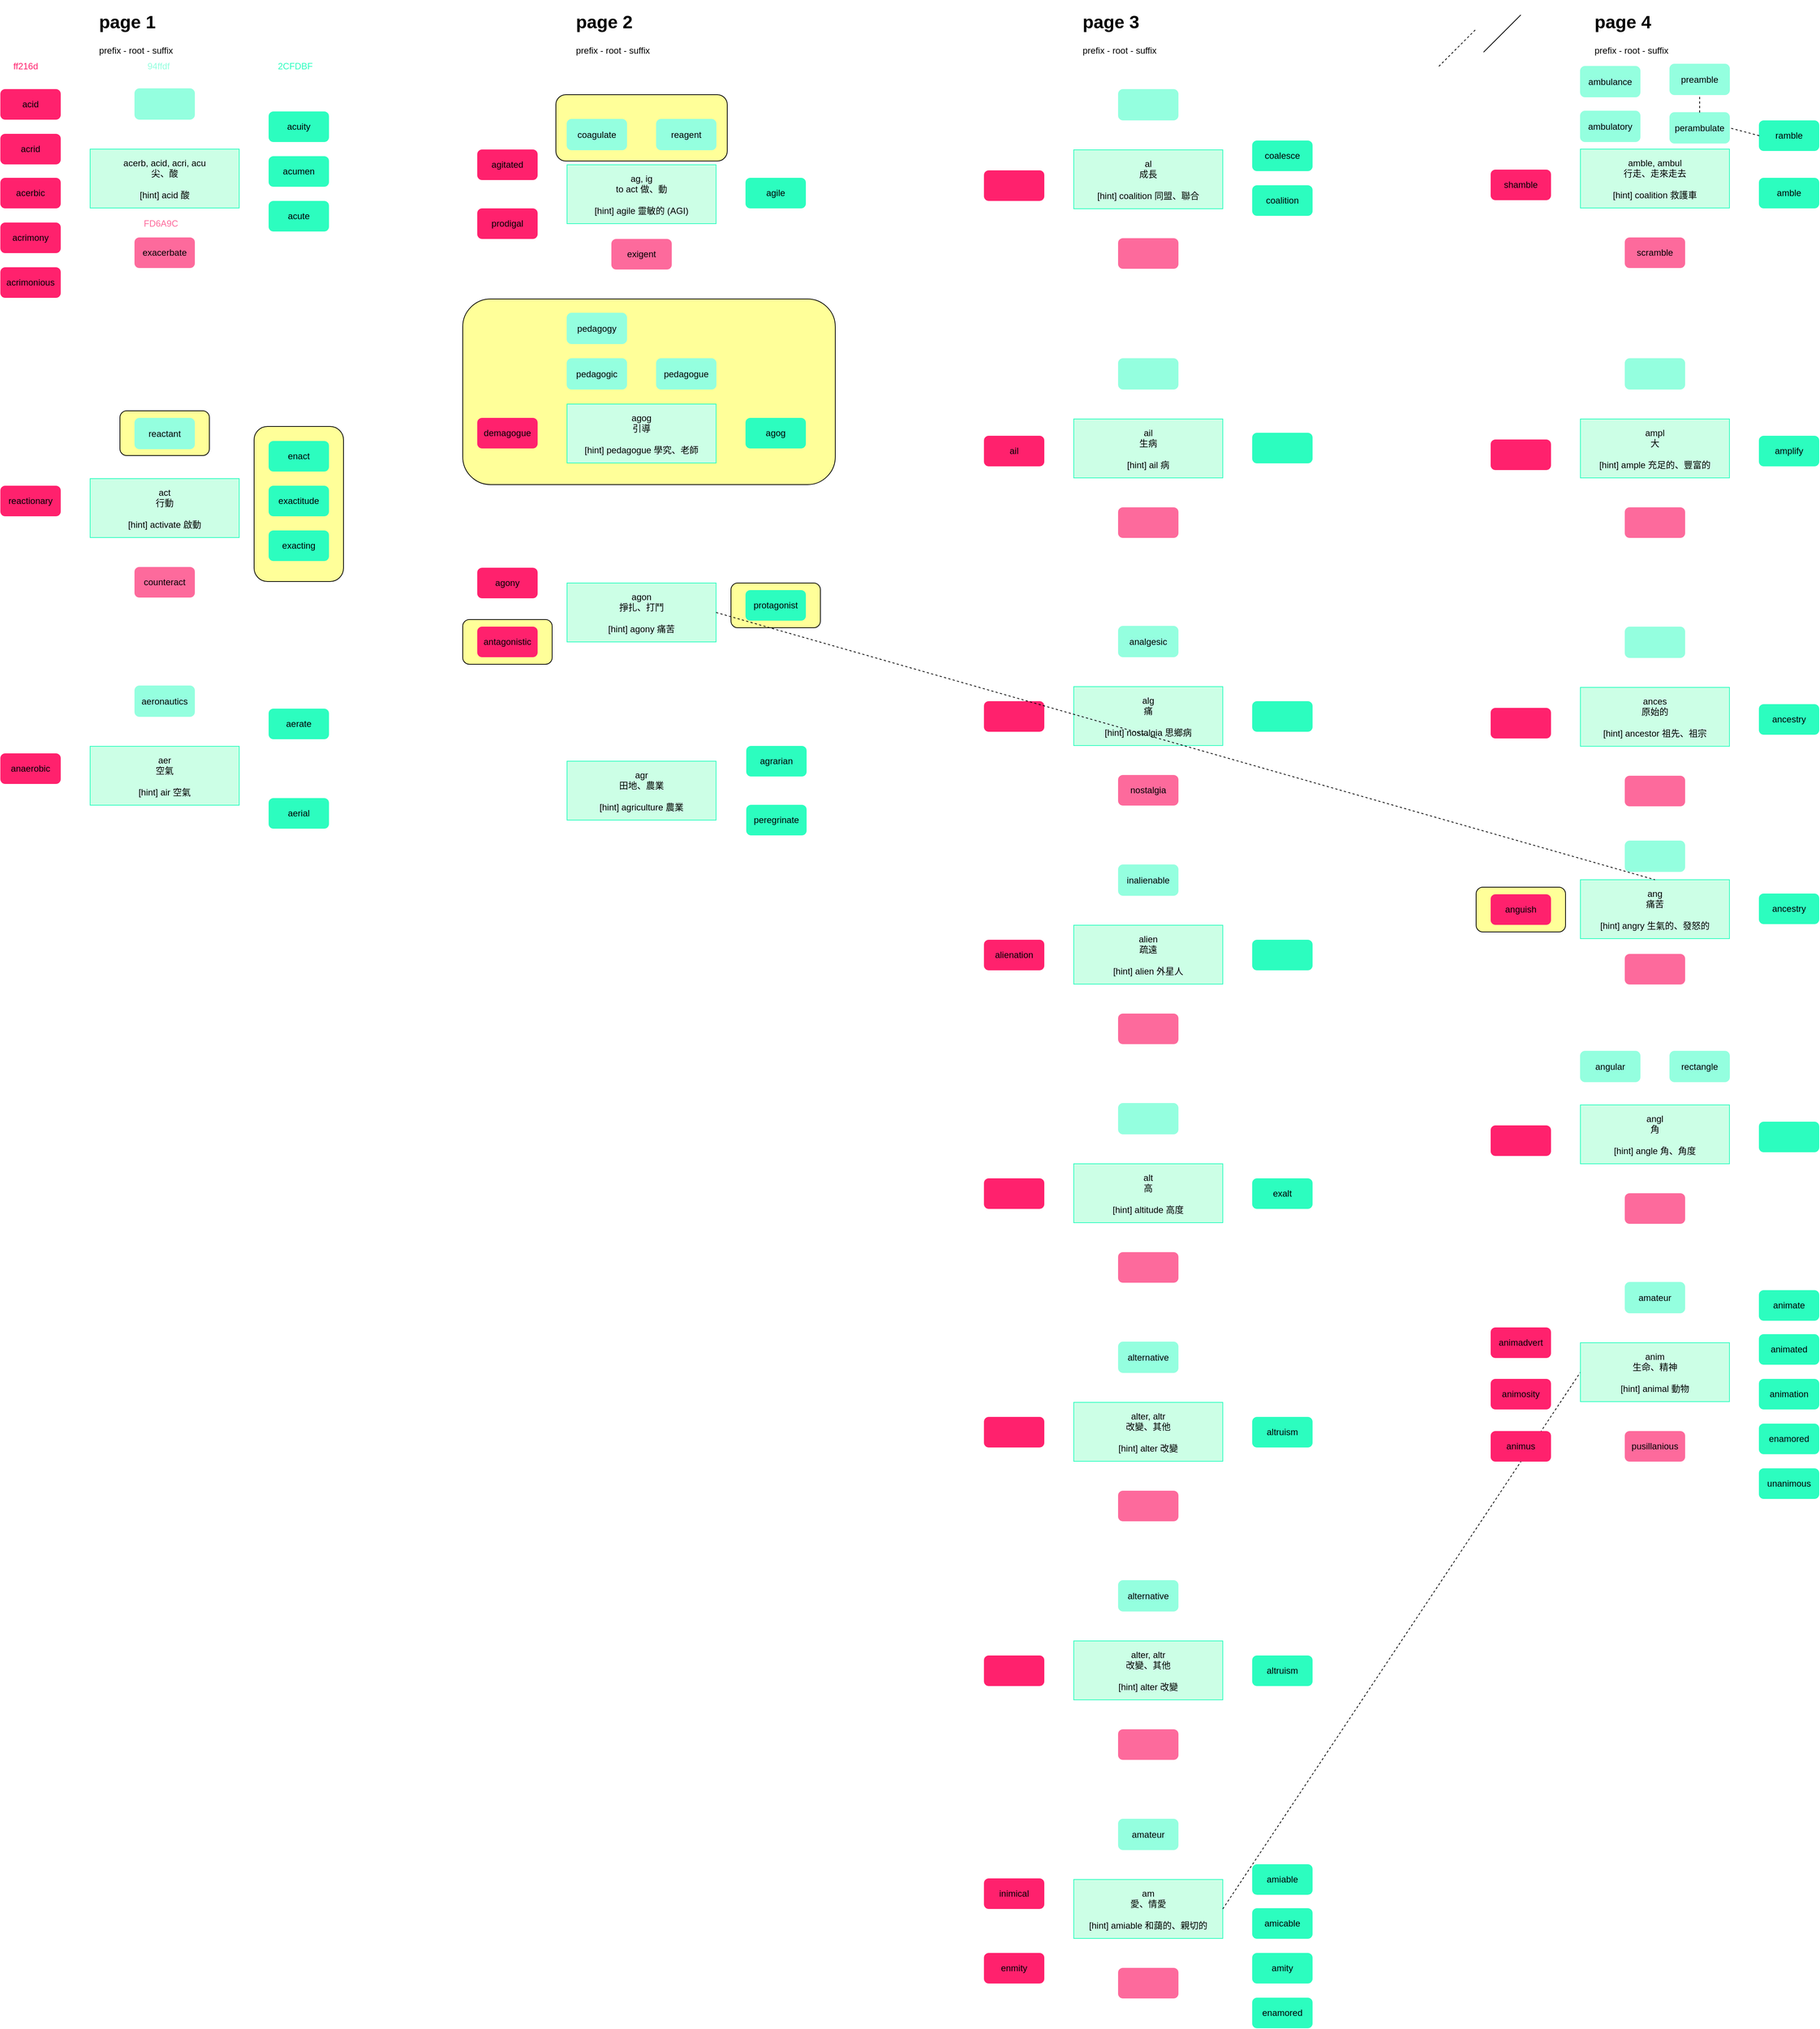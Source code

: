 <mxGraphModel dx="778" dy="581" grid="1" gridSize="10" guides="1" tooltips="1" connect="1" arrows="1" fold="1" page="1" pageScale="1" pageWidth="827" pageHeight="1169" background="#ffffff"><root><mxCell id="0"/><mxCell id="1" parent="0"/><mxCell id="87" value="" style="rounded=1;whiteSpace=wrap;html=1;fillColor=#FFFF99;" vertex="1" parent="1"><mxGeometry x="1180" y="782" width="120" height="60" as="geometry"/></mxCell><mxCell id="86" value="" style="rounded=1;whiteSpace=wrap;html=1;fillColor=#FFFF99;" vertex="1" parent="1"><mxGeometry x="820" y="831" width="120" height="60" as="geometry"/></mxCell><mxCell id="85" value="" style="rounded=1;whiteSpace=wrap;html=1;fillColor=#FFFF99;" vertex="1" parent="1"><mxGeometry x="820" y="401" width="500" height="249" as="geometry"/></mxCell><mxCell id="82" value="" style="rounded=1;whiteSpace=wrap;html=1;fillColor=#FFFF99;" vertex="1" parent="1"><mxGeometry x="945" y="127" width="230" height="89" as="geometry"/></mxCell><mxCell id="81" value="" style="rounded=1;whiteSpace=wrap;html=1;fillColor=#FFFF99;" vertex="1" parent="1"><mxGeometry x="540" y="572" width="120" height="208" as="geometry"/></mxCell><mxCell id="80" value="" style="rounded=1;whiteSpace=wrap;html=1;fillColor=#FFFF99;" vertex="1" parent="1"><mxGeometry x="360" y="551" width="120" height="60" as="geometry"/></mxCell><mxCell id="2" value="acerb, acid, acri, acu&lt;div&gt;&lt;/div&gt;&lt;div&gt;尖、酸&lt;/div&gt;&lt;div&gt;&lt;br&gt;&lt;/div&gt;&lt;div&gt;[hint] acid 酸&lt;/div&gt;" style="rounded=0;whiteSpace=wrap;html=1;strokeColor=#2CFDBF;fillColor=#CCFFE6;" parent="1" vertex="1"><mxGeometry x="320" y="200" width="200" height="79" as="geometry"/></mxCell><mxCell id="11" value="exacerbate" style="rounded=1;whiteSpace=wrap;html=1;fillColor=#fd6a9c;strokeColor=#fd6a9c;" parent="1" vertex="1"><mxGeometry x="380" y="319" width="80" height="40" as="geometry"/></mxCell><mxCell id="12" value="acid" style="rounded=1;whiteSpace=wrap;html=1;fillColor=#ff216d;strokeColor=#ff216d;" parent="1" vertex="1"><mxGeometry x="200" y="120" width="80" height="40" as="geometry"/></mxCell><mxCell id="13" value="acrid" style="rounded=1;whiteSpace=wrap;html=1;fillColor=#ff216d;strokeColor=#ff216d;" parent="1" vertex="1"><mxGeometry x="200" y="180" width="80" height="40" as="geometry"/></mxCell><mxCell id="14" value="acerbic" style="rounded=1;whiteSpace=wrap;html=1;fillColor=#ff216d;strokeColor=#ff216d;" parent="1" vertex="1"><mxGeometry x="200" y="239" width="80" height="40" as="geometry"/></mxCell><mxCell id="15" value="acrimony" style="rounded=1;whiteSpace=wrap;html=1;fillColor=#ff216d;strokeColor=#ff216d;" parent="1" vertex="1"><mxGeometry x="200" y="299" width="80" height="40" as="geometry"/></mxCell><mxCell id="16" value="acrimonious" style="rounded=1;whiteSpace=wrap;html=1;fillColor=#ff216d;strokeColor=#FF216D;" parent="1" vertex="1"><mxGeometry x="200" y="359" width="80" height="40" as="geometry"/></mxCell><mxCell id="17" value="acuity" style="rounded=1;whiteSpace=wrap;html=1;fillColor=#2CFDBF;strokeColor=#2CFDBF;" parent="1" vertex="1"><mxGeometry x="560" y="150" width="80" height="40" as="geometry"/></mxCell><mxCell id="18" value="acumen" style="rounded=1;whiteSpace=wrap;html=1;fillColor=#2CFDBF;strokeColor=#2CFDBF;" parent="1" vertex="1"><mxGeometry x="560" y="210" width="80" height="40" as="geometry"/></mxCell><mxCell id="19" value="acute" style="rounded=1;whiteSpace=wrap;html=1;strokeColor=#2CFDBF;fillColor=#2CFDBF;" parent="1" vertex="1"><mxGeometry x="560" y="270" width="80" height="40" as="geometry"/></mxCell><mxCell id="21" value="&lt;font color=&quot;#ff216d&quot;&gt;ff216d&lt;/font&gt;" style="text;html=1;resizable=0;points=[];autosize=1;align=left;verticalAlign=top;spacingTop=-4;" parent="1" vertex="1"><mxGeometry x="215" y="79" width="50" height="20" as="geometry"/></mxCell><mxCell id="22" value="&lt;font color=&quot;#2cfdbf&quot;&gt;2CFDBF&lt;/font&gt;" style="text;html=1;resizable=0;points=[];autosize=1;align=left;verticalAlign=top;spacingTop=-4;" parent="1" vertex="1"><mxGeometry x="570" y="79" width="60" height="20" as="geometry"/></mxCell><mxCell id="25" value="&lt;font color=&quot;#fd6a9c&quot;&gt;FD6A9C&lt;/font&gt;" style="text;html=1;resizable=0;points=[];autosize=1;align=left;verticalAlign=top;spacingTop=-4;" parent="1" vertex="1"><mxGeometry x="390" y="290" width="60" height="20" as="geometry"/></mxCell><mxCell id="26" value="" style="rounded=1;whiteSpace=wrap;html=1;strokeColor=#94ffdf;fillColor=#94ffdf;" parent="1" vertex="1"><mxGeometry x="380" y="119" width="80" height="41" as="geometry"/></mxCell><mxCell id="27" value="&lt;font color=&quot;#94ffdf&quot;&gt;94ffdf&lt;/font&gt;" style="text;html=1;resizable=0;points=[];autosize=1;align=left;verticalAlign=top;spacingTop=-4;" parent="1" vertex="1"><mxGeometry x="395" y="79" width="50" height="20" as="geometry"/></mxCell><mxCell id="28" value="&lt;div&gt;act&lt;/div&gt;&lt;div&gt;行動&lt;/div&gt;&lt;div&gt;&lt;br&gt;&lt;/div&gt;&lt;div&gt;[hint] activate 啟動&lt;/div&gt;" style="rounded=0;whiteSpace=wrap;html=1;strokeColor=#2CFDBF;fillColor=#CCFFE6;" vertex="1" parent="1"><mxGeometry x="320" y="642" width="200" height="79" as="geometry"/></mxCell><mxCell id="29" value="counteract" style="rounded=1;whiteSpace=wrap;html=1;fillColor=#fd6a9c;strokeColor=#fd6a9c;" vertex="1" parent="1"><mxGeometry x="380" y="761" width="80" height="40" as="geometry"/></mxCell><mxCell id="30" value="reactionary" style="rounded=1;whiteSpace=wrap;html=1;fillColor=#ff216d;strokeColor=#ff216d;" vertex="1" parent="1"><mxGeometry x="200" y="652" width="80" height="40" as="geometry"/></mxCell><mxCell id="35" value="enact" style="rounded=1;whiteSpace=wrap;html=1;fillColor=#2CFDBF;strokeColor=#2CFDBF;" vertex="1" parent="1"><mxGeometry x="560" y="592" width="80" height="40" as="geometry"/></mxCell><mxCell id="36" value="exactitude" style="rounded=1;whiteSpace=wrap;html=1;fillColor=#2CFDBF;strokeColor=#2CFDBF;" vertex="1" parent="1"><mxGeometry x="560" y="652" width="80" height="40" as="geometry"/></mxCell><mxCell id="37" value="exacting" style="rounded=1;whiteSpace=wrap;html=1;strokeColor=#2CFDBF;fillColor=#2CFDBF;" vertex="1" parent="1"><mxGeometry x="560" y="712" width="80" height="40" as="geometry"/></mxCell><mxCell id="38" value="reactant" style="rounded=1;whiteSpace=wrap;html=1;strokeColor=#94ffdf;fillColor=#94ffdf;" vertex="1" parent="1"><mxGeometry x="380" y="561" width="80" height="41" as="geometry"/></mxCell><mxCell id="39" value="&lt;div&gt;aer&lt;/div&gt;&lt;div&gt;空氣&lt;/div&gt;&lt;div&gt;&lt;br&gt;&lt;/div&gt;&lt;div&gt;[hint] air&amp;nbsp;&lt;span&gt;空氣&lt;/span&gt;&lt;/div&gt;" style="rounded=0;whiteSpace=wrap;html=1;strokeColor=#2CFDBF;fillColor=#CCFFE6;" vertex="1" parent="1"><mxGeometry x="320" y="1001" width="200" height="79" as="geometry"/></mxCell><mxCell id="41" value="anaerobic" style="rounded=1;whiteSpace=wrap;html=1;fillColor=#ff216d;strokeColor=#ff216d;" vertex="1" parent="1"><mxGeometry x="200" y="1011" width="80" height="40" as="geometry"/></mxCell><mxCell id="42" value="aerate" style="rounded=1;whiteSpace=wrap;html=1;fillColor=#2CFDBF;strokeColor=#2CFDBF;" vertex="1" parent="1"><mxGeometry x="560" y="951" width="80" height="40" as="geometry"/></mxCell><mxCell id="44" value="aerial" style="rounded=1;whiteSpace=wrap;html=1;strokeColor=#2CFDBF;fillColor=#2CFDBF;" vertex="1" parent="1"><mxGeometry x="560" y="1071" width="80" height="40" as="geometry"/></mxCell><mxCell id="45" value="aeronautics" style="rounded=1;whiteSpace=wrap;html=1;strokeColor=#94ffdf;fillColor=#94ffdf;" vertex="1" parent="1"><mxGeometry x="380" y="920" width="80" height="41" as="geometry"/></mxCell><mxCell id="46" value="&lt;div&gt;ag, ig&lt;/div&gt;&lt;div&gt;to act 做、動&lt;/div&gt;&lt;div&gt;&lt;br&gt;&lt;/div&gt;&lt;div&gt;[hint] agile 靈敏的 (AGI)&lt;/div&gt;" style="rounded=0;whiteSpace=wrap;html=1;strokeColor=#2CFDBF;fillColor=#CCFFE6;" vertex="1" parent="1"><mxGeometry x="960" y="221" width="200" height="79" as="geometry"/></mxCell><mxCell id="47" value="exigent" style="rounded=1;whiteSpace=wrap;html=1;fillColor=#fd6a9c;strokeColor=#fd6a9c;" vertex="1" parent="1"><mxGeometry x="1020" y="321" width="80" height="40" as="geometry"/></mxCell><mxCell id="48" value="agitated" style="rounded=1;whiteSpace=wrap;html=1;fillColor=#ff216d;strokeColor=#ff216d;" vertex="1" parent="1"><mxGeometry x="840" y="201" width="80" height="40" as="geometry"/></mxCell><mxCell id="49" value="agile" style="rounded=1;whiteSpace=wrap;html=1;fillColor=#2CFDBF;strokeColor=#2CFDBF;" vertex="1" parent="1"><mxGeometry x="1200" y="239" width="80" height="40" as="geometry"/></mxCell><mxCell id="52" value="coagulate" style="rounded=1;whiteSpace=wrap;html=1;strokeColor=#94ffdf;fillColor=#94ffdf;" vertex="1" parent="1"><mxGeometry x="960" y="160" width="80" height="41" as="geometry"/></mxCell><mxCell id="53" value="prodigal" style="rounded=1;whiteSpace=wrap;html=1;fillColor=#ff216d;strokeColor=#ff216d;" vertex="1" parent="1"><mxGeometry x="840" y="280" width="80" height="40" as="geometry"/></mxCell><mxCell id="54" value="reagent" style="rounded=1;whiteSpace=wrap;html=1;strokeColor=#94ffdf;fillColor=#94ffdf;" vertex="1" parent="1"><mxGeometry x="1080" y="160" width="80" height="41" as="geometry"/></mxCell><mxCell id="56" value="&lt;div&gt;agog&lt;/div&gt;&lt;div&gt;引導&lt;/div&gt;&lt;div&gt;&lt;br&gt;&lt;/div&gt;&lt;div&gt;[hint] pedagogue 學究、老師&lt;/div&gt;" style="rounded=0;whiteSpace=wrap;html=1;strokeColor=#2CFDBF;fillColor=#CCFFE6;" vertex="1" parent="1"><mxGeometry x="960" y="542" width="200" height="79" as="geometry"/></mxCell><mxCell id="58" value="demagogue" style="rounded=1;whiteSpace=wrap;html=1;fillColor=#ff216d;strokeColor=#ff216d;" vertex="1" parent="1"><mxGeometry x="840" y="561" width="80" height="40" as="geometry"/></mxCell><mxCell id="59" value="agog" style="rounded=1;whiteSpace=wrap;html=1;fillColor=#2CFDBF;strokeColor=#2CFDBF;" vertex="1" parent="1"><mxGeometry x="1200" y="561" width="80" height="40" as="geometry"/></mxCell><mxCell id="62" value="pedagogy" style="rounded=1;whiteSpace=wrap;html=1;strokeColor=#94ffdf;fillColor=#94ffdf;" vertex="1" parent="1"><mxGeometry x="960" y="420" width="80" height="41" as="geometry"/></mxCell><mxCell id="64" value="pedagogic" style="rounded=1;whiteSpace=wrap;html=1;strokeColor=#94ffdf;fillColor=#94ffdf;" vertex="1" parent="1"><mxGeometry x="960" y="481" width="80" height="41" as="geometry"/></mxCell><mxCell id="65" value="pedagogue" style="rounded=1;whiteSpace=wrap;html=1;strokeColor=#94ffdf;fillColor=#94ffdf;" vertex="1" parent="1"><mxGeometry x="1080" y="481" width="80" height="41" as="geometry"/></mxCell><mxCell id="66" value="&lt;div&gt;agon&lt;/div&gt;&lt;div&gt;掙扎、打鬥&lt;/div&gt;&lt;div&gt;&lt;br&gt;&lt;/div&gt;&lt;div&gt;[hint] agony 痛苦&lt;/div&gt;" style="rounded=0;whiteSpace=wrap;html=1;strokeColor=#2CFDBF;fillColor=#CCFFE6;" vertex="1" parent="1"><mxGeometry x="960" y="782" width="200" height="79" as="geometry"/></mxCell><mxCell id="68" value="agony" style="rounded=1;whiteSpace=wrap;html=1;fillColor=#ff216d;strokeColor=#ff216d;" vertex="1" parent="1"><mxGeometry x="840" y="762" width="80" height="40" as="geometry"/></mxCell><mxCell id="70" value="protagonist" style="rounded=1;whiteSpace=wrap;html=1;fillColor=#2CFDBF;strokeColor=#2CFDBF;" vertex="1" parent="1"><mxGeometry x="1200" y="792" width="80" height="40" as="geometry"/></mxCell><mxCell id="73" value="antagonistic" style="rounded=1;whiteSpace=wrap;html=1;fillColor=#ff216d;strokeColor=#ff216d;" vertex="1" parent="1"><mxGeometry x="840" y="841" width="80" height="40" as="geometry"/></mxCell><mxCell id="75" value="&lt;div&gt;agr&lt;/div&gt;&lt;div&gt;田地、農業&lt;/div&gt;&lt;div&gt;&lt;br&gt;&lt;/div&gt;&lt;div&gt;[hint] agriculture 農業&lt;/div&gt;" style="rounded=0;whiteSpace=wrap;html=1;strokeColor=#2CFDBF;fillColor=#CCFFE6;" vertex="1" parent="1"><mxGeometry x="960" y="1021" width="200" height="79" as="geometry"/></mxCell><mxCell id="77" value="agrarian" style="rounded=1;whiteSpace=wrap;html=1;fillColor=#2CFDBF;strokeColor=#2CFDBF;" vertex="1" parent="1"><mxGeometry x="1201" y="1001" width="80" height="40" as="geometry"/></mxCell><mxCell id="79" value="peregrinate" style="rounded=1;whiteSpace=wrap;html=1;fillColor=#2CFDBF;strokeColor=#2CFDBF;" vertex="1" parent="1"><mxGeometry x="1201" y="1080" width="80" height="40" as="geometry"/></mxCell><mxCell id="88" value="al&lt;div&gt;&lt;/div&gt;&lt;div&gt;成長&lt;/div&gt;&lt;div&gt;&lt;br&gt;&lt;/div&gt;&lt;div&gt;[hint] coalition 同盟、聯合&lt;/div&gt;" style="rounded=0;whiteSpace=wrap;html=1;strokeColor=#2CFDBF;fillColor=#CCFFE6;" vertex="1" parent="1"><mxGeometry x="1640" y="201" width="200" height="79" as="geometry"/></mxCell><mxCell id="89" value="" style="rounded=1;whiteSpace=wrap;html=1;fillColor=#fd6a9c;strokeColor=#fd6a9c;" vertex="1" parent="1"><mxGeometry x="1700" y="320" width="80" height="40" as="geometry"/></mxCell><mxCell id="91" value="" style="rounded=1;whiteSpace=wrap;html=1;fillColor=#ff216d;strokeColor=#ff216d;" vertex="1" parent="1"><mxGeometry x="1520" y="229" width="80" height="40" as="geometry"/></mxCell><mxCell id="95" value="coalesce" style="rounded=1;whiteSpace=wrap;html=1;fillColor=#2CFDBF;strokeColor=#2CFDBF;" vertex="1" parent="1"><mxGeometry x="1880" y="189" width="80" height="40" as="geometry"/></mxCell><mxCell id="96" value="coalition" style="rounded=1;whiteSpace=wrap;html=1;fillColor=#2CFDBF;strokeColor=#2CFDBF;" vertex="1" parent="1"><mxGeometry x="1880" y="249" width="80" height="40" as="geometry"/></mxCell><mxCell id="99" value="" style="rounded=1;whiteSpace=wrap;html=1;strokeColor=#94ffdf;fillColor=#94ffdf;" vertex="1" parent="1"><mxGeometry x="1700" y="120" width="80" height="41" as="geometry"/></mxCell><mxCell id="100" value="ail&lt;div&gt;&lt;/div&gt;&lt;div&gt;生病&lt;/div&gt;&lt;div&gt;&lt;br&gt;&lt;/div&gt;&lt;div&gt;[hint] ail 病&lt;/div&gt;" style="rounded=0;whiteSpace=wrap;html=1;strokeColor=#2CFDBF;fillColor=#CCFFE6;" vertex="1" parent="1"><mxGeometry x="1640" y="562" width="200" height="79" as="geometry"/></mxCell><mxCell id="101" value="" style="rounded=1;whiteSpace=wrap;html=1;fillColor=#fd6a9c;strokeColor=#fd6a9c;" vertex="1" parent="1"><mxGeometry x="1700" y="681" width="80" height="40" as="geometry"/></mxCell><mxCell id="104" value="ail" style="rounded=1;whiteSpace=wrap;html=1;fillColor=#ff216d;strokeColor=#ff216d;" vertex="1" parent="1"><mxGeometry x="1520" y="585" width="80" height="40" as="geometry"/></mxCell><mxCell id="107" value="" style="rounded=1;whiteSpace=wrap;html=1;fillColor=#2CFDBF;strokeColor=#2CFDBF;" vertex="1" parent="1"><mxGeometry x="1880" y="581" width="80" height="40" as="geometry"/></mxCell><mxCell id="109" value="" style="rounded=1;whiteSpace=wrap;html=1;strokeColor=#94ffdf;fillColor=#94ffdf;" vertex="1" parent="1"><mxGeometry x="1700" y="481" width="80" height="41" as="geometry"/></mxCell><mxCell id="110" value="alg&lt;div&gt;&lt;/div&gt;&lt;div&gt;痛&lt;/div&gt;&lt;div&gt;&lt;br&gt;&lt;/div&gt;&lt;div&gt;[hint] nostalgia 思鄉病&lt;/div&gt;" style="rounded=0;whiteSpace=wrap;html=1;strokeColor=#2CFDBF;fillColor=#CCFFE6;" vertex="1" parent="1"><mxGeometry x="1640" y="921" width="200" height="79" as="geometry"/></mxCell><mxCell id="111" value="nostalgia" style="rounded=1;whiteSpace=wrap;html=1;fillColor=#fd6a9c;strokeColor=#fd6a9c;" vertex="1" parent="1"><mxGeometry x="1700" y="1040" width="80" height="40" as="geometry"/></mxCell><mxCell id="112" value="" style="rounded=1;whiteSpace=wrap;html=1;fillColor=#ff216d;strokeColor=#ff216d;" vertex="1" parent="1"><mxGeometry x="1520" y="941" width="80" height="40" as="geometry"/></mxCell><mxCell id="117" value="" style="rounded=1;whiteSpace=wrap;html=1;fillColor=#2CFDBF;strokeColor=#2CFDBF;" vertex="1" parent="1"><mxGeometry x="1880" y="941" width="80" height="40" as="geometry"/></mxCell><mxCell id="119" value="analgesic" style="rounded=1;whiteSpace=wrap;html=1;strokeColor=#94ffdf;fillColor=#94ffdf;" vertex="1" parent="1"><mxGeometry x="1700" y="840" width="80" height="41" as="geometry"/></mxCell><mxCell id="120" value="&lt;div&gt;&lt;/div&gt;&lt;div&gt;alien&lt;/div&gt;&lt;div&gt;疏遠&lt;/div&gt;&lt;div&gt;&lt;br&gt;&lt;/div&gt;&lt;div&gt;[hint] alien 外星人&lt;/div&gt;" style="rounded=0;whiteSpace=wrap;html=1;strokeColor=#2CFDBF;fillColor=#CCFFE6;" vertex="1" parent="1"><mxGeometry x="1640" y="1241" width="200" height="79" as="geometry"/></mxCell><mxCell id="121" value="" style="rounded=1;whiteSpace=wrap;html=1;fillColor=#fd6a9c;strokeColor=#fd6a9c;" vertex="1" parent="1"><mxGeometry x="1700" y="1360" width="80" height="40" as="geometry"/></mxCell><mxCell id="122" value="alienation" style="rounded=1;whiteSpace=wrap;html=1;fillColor=#ff216d;strokeColor=#ff216d;" vertex="1" parent="1"><mxGeometry x="1520" y="1261" width="80" height="40" as="geometry"/></mxCell><mxCell id="123" value="" style="rounded=1;whiteSpace=wrap;html=1;fillColor=#2CFDBF;strokeColor=#2CFDBF;" vertex="1" parent="1"><mxGeometry x="1880" y="1261" width="80" height="40" as="geometry"/></mxCell><mxCell id="124" value="inalienable" style="rounded=1;whiteSpace=wrap;html=1;strokeColor=#94ffdf;fillColor=#94ffdf;" vertex="1" parent="1"><mxGeometry x="1700" y="1160" width="80" height="41" as="geometry"/></mxCell><mxCell id="125" value="&lt;div&gt;&lt;/div&gt;&lt;div&gt;alt&lt;/div&gt;&lt;div&gt;高&lt;/div&gt;&lt;div&gt;&lt;br&gt;&lt;/div&gt;&lt;div&gt;[hint] altitude 高度&lt;/div&gt;" style="rounded=0;whiteSpace=wrap;html=1;strokeColor=#2CFDBF;fillColor=#CCFFE6;" vertex="1" parent="1"><mxGeometry x="1640" y="1561" width="200" height="79" as="geometry"/></mxCell><mxCell id="126" value="" style="rounded=1;whiteSpace=wrap;html=1;fillColor=#fd6a9c;strokeColor=#fd6a9c;" vertex="1" parent="1"><mxGeometry x="1700" y="1680" width="80" height="40" as="geometry"/></mxCell><mxCell id="127" value="" style="rounded=1;whiteSpace=wrap;html=1;fillColor=#ff216d;strokeColor=#ff216d;" vertex="1" parent="1"><mxGeometry x="1520" y="1581" width="80" height="40" as="geometry"/></mxCell><mxCell id="128" value="exalt" style="rounded=1;whiteSpace=wrap;html=1;fillColor=#2CFDBF;strokeColor=#2CFDBF;" vertex="1" parent="1"><mxGeometry x="1880" y="1581" width="80" height="40" as="geometry"/></mxCell><mxCell id="129" value="" style="rounded=1;whiteSpace=wrap;html=1;strokeColor=#94ffdf;fillColor=#94ffdf;" vertex="1" parent="1"><mxGeometry x="1700" y="1480" width="80" height="41" as="geometry"/></mxCell><mxCell id="130" value="&lt;div&gt;&lt;/div&gt;&lt;div&gt;alter, altr&lt;/div&gt;&lt;div&gt;改變、其他&lt;/div&gt;&lt;div&gt;&lt;br&gt;&lt;/div&gt;&lt;div&gt;[hint] alter 改變&lt;/div&gt;" style="rounded=0;whiteSpace=wrap;html=1;strokeColor=#2CFDBF;fillColor=#CCFFE6;" vertex="1" parent="1"><mxGeometry x="1640" y="1881" width="200" height="79" as="geometry"/></mxCell><mxCell id="131" value="" style="rounded=1;whiteSpace=wrap;html=1;fillColor=#fd6a9c;strokeColor=#fd6a9c;" vertex="1" parent="1"><mxGeometry x="1700" y="2000" width="80" height="40" as="geometry"/></mxCell><mxCell id="132" value="" style="rounded=1;whiteSpace=wrap;html=1;fillColor=#ff216d;strokeColor=#ff216d;" vertex="1" parent="1"><mxGeometry x="1520" y="1901" width="80" height="40" as="geometry"/></mxCell><mxCell id="133" value="altruism" style="rounded=1;whiteSpace=wrap;html=1;fillColor=#2CFDBF;strokeColor=#2CFDBF;" vertex="1" parent="1"><mxGeometry x="1880" y="1901" width="80" height="40" as="geometry"/></mxCell><mxCell id="134" value="alternative" style="rounded=1;whiteSpace=wrap;html=1;strokeColor=#94ffdf;fillColor=#94ffdf;" vertex="1" parent="1"><mxGeometry x="1700" y="1800" width="80" height="41" as="geometry"/></mxCell><mxCell id="135" value="&lt;div&gt;&lt;/div&gt;&lt;div&gt;alter, altr&lt;/div&gt;&lt;div&gt;改變、其他&lt;/div&gt;&lt;div&gt;&lt;br&gt;&lt;/div&gt;&lt;div&gt;[hint] alter 改變&lt;/div&gt;" style="rounded=0;whiteSpace=wrap;html=1;strokeColor=#2CFDBF;fillColor=#CCFFE6;" vertex="1" parent="1"><mxGeometry x="1640" y="2201" width="200" height="79" as="geometry"/></mxCell><mxCell id="136" value="" style="rounded=1;whiteSpace=wrap;html=1;fillColor=#fd6a9c;strokeColor=#fd6a9c;" vertex="1" parent="1"><mxGeometry x="1700" y="2320" width="80" height="40" as="geometry"/></mxCell><mxCell id="137" value="" style="rounded=1;whiteSpace=wrap;html=1;fillColor=#ff216d;strokeColor=#ff216d;" vertex="1" parent="1"><mxGeometry x="1520" y="2221" width="80" height="40" as="geometry"/></mxCell><mxCell id="138" value="altruism" style="rounded=1;whiteSpace=wrap;html=1;fillColor=#2CFDBF;strokeColor=#2CFDBF;" vertex="1" parent="1"><mxGeometry x="1880" y="2221" width="80" height="40" as="geometry"/></mxCell><mxCell id="139" value="alternative" style="rounded=1;whiteSpace=wrap;html=1;strokeColor=#94ffdf;fillColor=#94ffdf;" vertex="1" parent="1"><mxGeometry x="1700" y="2120" width="80" height="41" as="geometry"/></mxCell><mxCell id="140" value="&lt;h1&gt;page 3&lt;/h1&gt;&lt;p&gt;prefix - root - suffix&lt;/p&gt;" style="text;html=1;strokeColor=none;fillColor=none;spacing=5;spacingTop=-20;whiteSpace=wrap;overflow=hidden;rounded=0;" vertex="1" parent="1"><mxGeometry x="1647" y="10" width="186" height="70" as="geometry"/></mxCell><mxCell id="141" value="&lt;h1&gt;page 2&lt;/h1&gt;&lt;p&gt;prefix - root - suffix&lt;/p&gt;" style="text;html=1;strokeColor=none;fillColor=none;spacing=5;spacingTop=-20;whiteSpace=wrap;overflow=hidden;rounded=0;" vertex="1" parent="1"><mxGeometry x="967" y="10" width="186" height="70" as="geometry"/></mxCell><mxCell id="142" value="&lt;h1&gt;page 1&lt;/h1&gt;&lt;p&gt;prefix - root - suffix&lt;/p&gt;" style="text;html=1;strokeColor=none;fillColor=none;spacing=5;spacingTop=-20;whiteSpace=wrap;overflow=hidden;rounded=0;" vertex="1" parent="1"><mxGeometry x="327" y="10" width="186" height="70" as="geometry"/></mxCell><mxCell id="143" value="&lt;div&gt;&lt;/div&gt;&lt;div&gt;&lt;span style=&quot;letter-spacing: 0px&quot;&gt;am&lt;/span&gt;&lt;/div&gt;&lt;div&gt;&lt;span style=&quot;letter-spacing: 0px&quot;&gt;愛、情愛&lt;/span&gt;&lt;br&gt;&lt;/div&gt;&lt;div&gt;&lt;br&gt;&lt;/div&gt;&lt;div&gt;[hint] amiable 和藹的、親切的&lt;/div&gt;" style="rounded=0;whiteSpace=wrap;html=1;strokeColor=#2CFDBF;fillColor=#CCFFE6;" vertex="1" parent="1"><mxGeometry x="1640" y="2521" width="200" height="79" as="geometry"/></mxCell><mxCell id="144" value="" style="rounded=1;whiteSpace=wrap;html=1;fillColor=#fd6a9c;strokeColor=#fd6a9c;" vertex="1" parent="1"><mxGeometry x="1700" y="2640" width="80" height="40" as="geometry"/></mxCell><mxCell id="145" value="enmity" style="rounded=1;whiteSpace=wrap;html=1;fillColor=#ff216d;strokeColor=#ff216d;" vertex="1" parent="1"><mxGeometry x="1520" y="2620" width="80" height="40" as="geometry"/></mxCell><mxCell id="146" value="amiable" style="rounded=1;whiteSpace=wrap;html=1;fillColor=#2CFDBF;strokeColor=#2CFDBF;" vertex="1" parent="1"><mxGeometry x="1880" y="2501" width="80" height="40" as="geometry"/></mxCell><mxCell id="147" value="amateur" style="rounded=1;whiteSpace=wrap;html=1;strokeColor=#94ffdf;fillColor=#94ffdf;" vertex="1" parent="1"><mxGeometry x="1700" y="2440" width="80" height="41" as="geometry"/></mxCell><mxCell id="148" value="amicable" style="rounded=1;whiteSpace=wrap;html=1;fillColor=#2CFDBF;strokeColor=#2CFDBF;" vertex="1" parent="1"><mxGeometry x="1880" y="2560" width="80" height="40" as="geometry"/></mxCell><mxCell id="150" value="amity" style="rounded=1;whiteSpace=wrap;html=1;fillColor=#2CFDBF;strokeColor=#2CFDBF;" vertex="1" parent="1"><mxGeometry x="1880" y="2620" width="80" height="40" as="geometry"/></mxCell><mxCell id="151" value="inimical" style="rounded=1;whiteSpace=wrap;html=1;fillColor=#ff216d;strokeColor=#ff216d;" vertex="1" parent="1"><mxGeometry x="1520" y="2520" width="80" height="40" as="geometry"/></mxCell><mxCell id="152" value="enamored" style="rounded=1;whiteSpace=wrap;html=1;fillColor=#2CFDBF;strokeColor=#2CFDBF;" vertex="1" parent="1"><mxGeometry x="1880" y="2680" width="80" height="40" as="geometry"/></mxCell><mxCell id="153" value="&lt;h1&gt;page 4&lt;/h1&gt;&lt;p&gt;prefix - root - suffix&lt;/p&gt;" style="text;html=1;strokeColor=none;fillColor=none;spacing=5;spacingTop=-20;whiteSpace=wrap;overflow=hidden;rounded=0;" vertex="1" parent="1"><mxGeometry x="2334" y="10" width="186" height="70" as="geometry"/></mxCell><mxCell id="154" value="amble, ambul&lt;div&gt;&lt;/div&gt;&lt;div&gt;行走、走來走去&lt;/div&gt;&lt;div&gt;&lt;br&gt;&lt;/div&gt;&lt;div&gt;[hint] coalition 救護車&lt;/div&gt;" style="rounded=0;whiteSpace=wrap;html=1;strokeColor=#2CFDBF;fillColor=#CCFFE6;" vertex="1" parent="1"><mxGeometry x="2320" y="200" width="200" height="79" as="geometry"/></mxCell><mxCell id="155" value="scramble" style="rounded=1;whiteSpace=wrap;html=1;fillColor=#fd6a9c;strokeColor=#fd6a9c;" vertex="1" parent="1"><mxGeometry x="2380" y="319" width="80" height="40" as="geometry"/></mxCell><mxCell id="156" value="shamble" style="rounded=1;whiteSpace=wrap;html=1;fillColor=#ff216d;strokeColor=#ff216d;" vertex="1" parent="1"><mxGeometry x="2200" y="228" width="80" height="40" as="geometry"/></mxCell><mxCell id="157" value="amble" style="rounded=1;whiteSpace=wrap;html=1;fillColor=#2CFDBF;strokeColor=#2CFDBF;" vertex="1" parent="1"><mxGeometry x="2560" y="239" width="80" height="40" as="geometry"/></mxCell><mxCell id="158" value="ramble" style="rounded=1;whiteSpace=wrap;html=1;fillColor=#2CFDBF;strokeColor=#2CFDBF;" vertex="1" parent="1"><mxGeometry x="2560" y="162" width="80" height="40" as="geometry"/></mxCell><mxCell id="161" value="ambulance" style="rounded=1;whiteSpace=wrap;html=1;strokeColor=#94ffdf;fillColor=#94ffdf;" vertex="1" parent="1"><mxGeometry x="2320" y="89" width="80" height="41" as="geometry"/></mxCell><mxCell id="162" value="perambulate" style="rounded=1;whiteSpace=wrap;html=1;strokeColor=#94ffdf;fillColor=#94ffdf;" vertex="1" parent="1"><mxGeometry x="2440" y="151" width="80" height="41" as="geometry"/></mxCell><mxCell id="163" value="ambulatory" style="rounded=1;whiteSpace=wrap;html=1;strokeColor=#94ffdf;fillColor=#94ffdf;" vertex="1" parent="1"><mxGeometry x="2320" y="149" width="80" height="41" as="geometry"/></mxCell><mxCell id="164" value="preamble" style="rounded=1;whiteSpace=wrap;html=1;strokeColor=#94ffdf;fillColor=#94ffdf;" vertex="1" parent="1"><mxGeometry x="2440" y="86" width="80" height="41" as="geometry"/></mxCell><mxCell id="167" value="" style="endArrow=none;html=1;" edge="1" parent="1"><mxGeometry width="50" height="50" relative="1" as="geometry"><mxPoint x="2190" y="70" as="sourcePoint"/><mxPoint x="2240" y="20" as="targetPoint"/></mxGeometry></mxCell><mxCell id="169" value="" style="endArrow=none;dashed=1;html=1;" edge="1" parent="1"><mxGeometry width="50" height="50" relative="1" as="geometry"><mxPoint x="2130" y="89" as="sourcePoint"/><mxPoint x="2180" y="39" as="targetPoint"/></mxGeometry></mxCell><mxCell id="170" value="" style="endArrow=none;dashed=1;html=1;entryX=0.5;entryY=1;exitX=0.5;exitY=0;" edge="1" parent="1" source="162" target="164"><mxGeometry width="50" height="50" relative="1" as="geometry"><mxPoint x="2140" y="99" as="sourcePoint"/><mxPoint x="2400" y="130" as="targetPoint"/></mxGeometry></mxCell><mxCell id="171" value="" style="endArrow=none;dashed=1;html=1;entryX=1;entryY=0.5;exitX=0;exitY=0.5;" edge="1" parent="1" source="158" target="162"><mxGeometry width="50" height="50" relative="1" as="geometry"><mxPoint x="2140" y="99" as="sourcePoint"/><mxPoint x="2190" y="49" as="targetPoint"/></mxGeometry></mxCell><mxCell id="172" value="&lt;span style=&quot;letter-spacing: 0px&quot;&gt;ampl&lt;/span&gt;&lt;div&gt;&lt;span style=&quot;letter-spacing: 0px&quot;&gt;大&lt;/span&gt;&lt;div&gt;&lt;br&gt;&lt;/div&gt;&lt;div&gt;[hint] ample 充足的、豐富的&lt;/div&gt;&lt;/div&gt;" style="rounded=0;whiteSpace=wrap;html=1;strokeColor=#2CFDBF;fillColor=#CCFFE6;" vertex="1" parent="1"><mxGeometry x="2320" y="562" width="200" height="79" as="geometry"/></mxCell><mxCell id="173" value="" style="rounded=1;whiteSpace=wrap;html=1;fillColor=#fd6a9c;strokeColor=#fd6a9c;" vertex="1" parent="1"><mxGeometry x="2380" y="681" width="80" height="40" as="geometry"/></mxCell><mxCell id="174" value="" style="rounded=1;whiteSpace=wrap;html=1;fillColor=#ff216d;strokeColor=#ff216d;" vertex="1" parent="1"><mxGeometry x="2200" y="590" width="80" height="40" as="geometry"/></mxCell><mxCell id="175" value="amplify" style="rounded=1;whiteSpace=wrap;html=1;fillColor=#2CFDBF;strokeColor=#2CFDBF;" vertex="1" parent="1"><mxGeometry x="2560" y="585" width="80" height="40" as="geometry"/></mxCell><mxCell id="177" value="" style="rounded=1;whiteSpace=wrap;html=1;strokeColor=#94ffdf;fillColor=#94ffdf;" vertex="1" parent="1"><mxGeometry x="2380" y="481" width="80" height="41" as="geometry"/></mxCell><mxCell id="178" value="&lt;div&gt;&lt;span style=&quot;letter-spacing: 0px&quot;&gt;ances&lt;/span&gt;&lt;/div&gt;&lt;div&gt;&lt;span style=&quot;letter-spacing: 0px&quot;&gt;原始的&lt;/span&gt;&lt;div&gt;&lt;br&gt;&lt;/div&gt;&lt;div&gt;[hint] ancestor 祖先、祖宗&lt;/div&gt;&lt;/div&gt;" style="rounded=0;whiteSpace=wrap;html=1;strokeColor=#2CFDBF;fillColor=#CCFFE6;" vertex="1" parent="1"><mxGeometry x="2320" y="922" width="200" height="79" as="geometry"/></mxCell><mxCell id="179" value="" style="rounded=1;whiteSpace=wrap;html=1;fillColor=#fd6a9c;strokeColor=#fd6a9c;" vertex="1" parent="1"><mxGeometry x="2380" y="1041" width="80" height="40" as="geometry"/></mxCell><mxCell id="180" value="" style="rounded=1;whiteSpace=wrap;html=1;fillColor=#ff216d;strokeColor=#ff216d;" vertex="1" parent="1"><mxGeometry x="2200" y="950" width="80" height="40" as="geometry"/></mxCell><mxCell id="181" value="ancestry" style="rounded=1;whiteSpace=wrap;html=1;fillColor=#2CFDBF;strokeColor=#2CFDBF;" vertex="1" parent="1"><mxGeometry x="2560" y="945" width="80" height="40" as="geometry"/></mxCell><mxCell id="182" value="" style="rounded=1;whiteSpace=wrap;html=1;strokeColor=#94ffdf;fillColor=#94ffdf;" vertex="1" parent="1"><mxGeometry x="2380" y="841" width="80" height="41" as="geometry"/></mxCell><mxCell id="184" value="" style="rounded=1;whiteSpace=wrap;html=1;fillColor=#FFFF99;" vertex="1" parent="1"><mxGeometry x="2180" y="1190" width="120" height="60" as="geometry"/></mxCell><mxCell id="185" value="&lt;div&gt;ang&lt;/div&gt;&lt;div&gt;痛苦&lt;/div&gt;&lt;div&gt;&lt;br&gt;&lt;/div&gt;&lt;div&gt;[hint] angry 生氣的、發怒的&lt;/div&gt;" style="rounded=0;whiteSpace=wrap;html=1;strokeColor=#2CFDBF;fillColor=#CCFFE6;" vertex="1" parent="1"><mxGeometry x="2320" y="1180" width="200" height="79" as="geometry"/></mxCell><mxCell id="188" value="anguish" style="rounded=1;whiteSpace=wrap;html=1;fillColor=#ff216d;strokeColor=#ff216d;" vertex="1" parent="1"><mxGeometry x="2200" y="1200" width="80" height="40" as="geometry"/></mxCell><mxCell id="189" value="" style="endArrow=none;dashed=1;html=1;exitX=1;exitY=0.5;entryX=0.5;entryY=0;" edge="1" parent="1" source="66" target="185"><mxGeometry width="50" height="50" relative="1" as="geometry"><mxPoint x="1175" y="906" as="sourcePoint"/><mxPoint x="1225" y="856" as="targetPoint"/></mxGeometry></mxCell><mxCell id="190" value="ancestry" style="rounded=1;whiteSpace=wrap;html=1;fillColor=#2CFDBF;strokeColor=#2CFDBF;" vertex="1" parent="1"><mxGeometry x="2560" y="1199" width="80" height="40" as="geometry"/></mxCell><mxCell id="191" value="" style="rounded=1;whiteSpace=wrap;html=1;strokeColor=#94ffdf;fillColor=#94ffdf;" vertex="1" parent="1"><mxGeometry x="2380" y="1128" width="80" height="41" as="geometry"/></mxCell><mxCell id="192" value="" style="rounded=1;whiteSpace=wrap;html=1;fillColor=#fd6a9c;strokeColor=#fd6a9c;" vertex="1" parent="1"><mxGeometry x="2380" y="1280" width="80" height="40" as="geometry"/></mxCell><mxCell id="193" value="&lt;div&gt;&lt;span style=&quot;letter-spacing: 0px&quot;&gt;angl&lt;/span&gt;&lt;/div&gt;&lt;div&gt;&lt;span style=&quot;letter-spacing: 0px&quot;&gt;角&lt;/span&gt;&lt;div&gt;&lt;br&gt;&lt;/div&gt;&lt;div&gt;[hint] angle 角、角度&lt;/div&gt;&lt;/div&gt;" style="rounded=0;whiteSpace=wrap;html=1;strokeColor=#2CFDBF;fillColor=#CCFFE6;" vertex="1" parent="1"><mxGeometry x="2320" y="1482" width="200" height="79" as="geometry"/></mxCell><mxCell id="194" value="" style="rounded=1;whiteSpace=wrap;html=1;fillColor=#fd6a9c;strokeColor=#fd6a9c;" vertex="1" parent="1"><mxGeometry x="2380" y="1601" width="80" height="40" as="geometry"/></mxCell><mxCell id="195" value="" style="rounded=1;whiteSpace=wrap;html=1;fillColor=#ff216d;strokeColor=#ff216d;" vertex="1" parent="1"><mxGeometry x="2200" y="1510" width="80" height="40" as="geometry"/></mxCell><mxCell id="196" value="angular" style="rounded=1;whiteSpace=wrap;html=1;strokeColor=#94ffdf;fillColor=#94ffdf;" vertex="1" parent="1"><mxGeometry x="2320" y="1410" width="80" height="41" as="geometry"/></mxCell><mxCell id="197" value="" style="rounded=1;whiteSpace=wrap;html=1;fillColor=#2CFDBF;strokeColor=#2CFDBF;" vertex="1" parent="1"><mxGeometry x="2560" y="1505" width="80" height="40" as="geometry"/></mxCell><mxCell id="198" value="rectangle" style="rounded=1;whiteSpace=wrap;html=1;strokeColor=#94ffdf;fillColor=#94ffdf;" vertex="1" parent="1"><mxGeometry x="2440" y="1410" width="80" height="41" as="geometry"/></mxCell><mxCell id="199" value="" style="endArrow=none;dashed=1;html=1;exitX=1;exitY=0.5;entryX=0;entryY=0.5;" edge="1" parent="1" source="143" target="200"><mxGeometry width="50" height="50" relative="1" as="geometry"><mxPoint x="2120" y="2770" as="sourcePoint"/><mxPoint x="2130" y="2570" as="targetPoint"/></mxGeometry></mxCell><mxCell id="200" value="&lt;div&gt;&lt;/div&gt;&lt;div&gt;&lt;span style=&quot;letter-spacing: 0px&quot;&gt;anim&lt;/span&gt;&lt;/div&gt;&lt;div&gt;&lt;span style=&quot;letter-spacing: 0px&quot;&gt;生命、精神&lt;/span&gt;&lt;br&gt;&lt;/div&gt;&lt;div&gt;&lt;br&gt;&lt;/div&gt;&lt;div&gt;[hint] animal 動物&lt;/div&gt;" style="rounded=0;whiteSpace=wrap;html=1;strokeColor=#2CFDBF;fillColor=#CCFFE6;" vertex="1" parent="1"><mxGeometry x="2320" y="1801" width="200" height="79" as="geometry"/></mxCell><mxCell id="201" value="pusillanious" style="rounded=1;whiteSpace=wrap;html=1;fillColor=#fd6a9c;strokeColor=#fd6a9c;" vertex="1" parent="1"><mxGeometry x="2380" y="1920" width="80" height="40" as="geometry"/></mxCell><mxCell id="202" value="animosity" style="rounded=1;whiteSpace=wrap;html=1;fillColor=#ff216d;strokeColor=#ff216d;" vertex="1" parent="1"><mxGeometry x="2200" y="1850" width="80" height="40" as="geometry"/></mxCell><mxCell id="203" value="animate" style="rounded=1;whiteSpace=wrap;html=1;fillColor=#2CFDBF;strokeColor=#2CFDBF;" vertex="1" parent="1"><mxGeometry x="2560" y="1731" width="80" height="40" as="geometry"/></mxCell><mxCell id="204" value="amateur" style="rounded=1;whiteSpace=wrap;html=1;strokeColor=#94ffdf;fillColor=#94ffdf;" vertex="1" parent="1"><mxGeometry x="2380" y="1720" width="80" height="41" as="geometry"/></mxCell><mxCell id="205" value="animated" style="rounded=1;whiteSpace=wrap;html=1;fillColor=#2CFDBF;strokeColor=#2CFDBF;" vertex="1" parent="1"><mxGeometry x="2560" y="1790" width="80" height="40" as="geometry"/></mxCell><mxCell id="206" value="animation" style="rounded=1;whiteSpace=wrap;html=1;fillColor=#2CFDBF;strokeColor=#2CFDBF;" vertex="1" parent="1"><mxGeometry x="2560" y="1850" width="80" height="40" as="geometry"/></mxCell><mxCell id="207" value="animadvert" style="rounded=1;whiteSpace=wrap;html=1;fillColor=#ff216d;strokeColor=#ff216d;" vertex="1" parent="1"><mxGeometry x="2200" y="1781" width="80" height="40" as="geometry"/></mxCell><mxCell id="208" value="enamored" style="rounded=1;whiteSpace=wrap;html=1;fillColor=#2CFDBF;strokeColor=#2CFDBF;" vertex="1" parent="1"><mxGeometry x="2560" y="1910" width="80" height="40" as="geometry"/></mxCell><mxCell id="209" value="animus" style="rounded=1;whiteSpace=wrap;html=1;fillColor=#ff216d;strokeColor=#ff216d;" vertex="1" parent="1"><mxGeometry x="2200" y="1920" width="80" height="40" as="geometry"/></mxCell><mxCell id="210" value="unanimous" style="rounded=1;whiteSpace=wrap;html=1;fillColor=#2CFDBF;strokeColor=#2CFDBF;" vertex="1" parent="1"><mxGeometry x="2560" y="1970" width="80" height="40" as="geometry"/></mxCell></root></mxGraphModel>